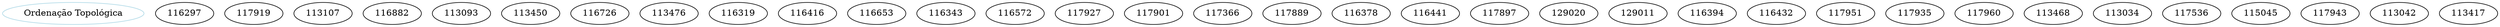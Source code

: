 digraph OrdenacaoTopol {
 c [color=lightblue, label="Ordenação Topológica"]"116297" ;"117919" ;"113107" ;"116882" ;"113093" ;"113450" ;"116726" ;"113476" ;"116319" ;"116416" ;"116653" ;"116343" ;"116572" ;"117927" ;"117901" ;"117366" ;"117889" ;"116378" ;"116441" ;"117897" ;"129020" ;"129011" ;"116394" ;"116432" ;"117951" ;"117935" ;"117960" ;"113468" ;"113034" ;"117536" ;"115045" ;"117943" ;"113042" ;"113417" ;
}